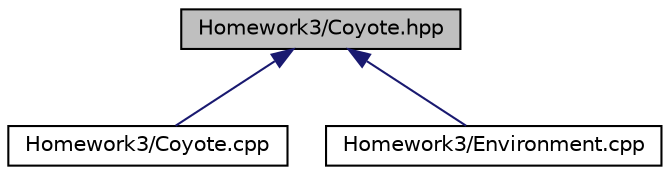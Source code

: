 digraph "Homework3/Coyote.hpp"
{
  edge [fontname="Helvetica",fontsize="10",labelfontname="Helvetica",labelfontsize="10"];
  node [fontname="Helvetica",fontsize="10",shape=record];
  Node5 [label="Homework3/Coyote.hpp",height=0.2,width=0.4,color="black", fillcolor="grey75", style="filled", fontcolor="black"];
  Node5 -> Node6 [dir="back",color="midnightblue",fontsize="10",style="solid",fontname="Helvetica"];
  Node6 [label="Homework3/Coyote.cpp",height=0.2,width=0.4,color="black", fillcolor="white", style="filled",URL="$_coyote_8cpp.html"];
  Node5 -> Node7 [dir="back",color="midnightblue",fontsize="10",style="solid",fontname="Helvetica"];
  Node7 [label="Homework3/Environment.cpp",height=0.2,width=0.4,color="black", fillcolor="white", style="filled",URL="$_environment_8cpp.html"];
}
